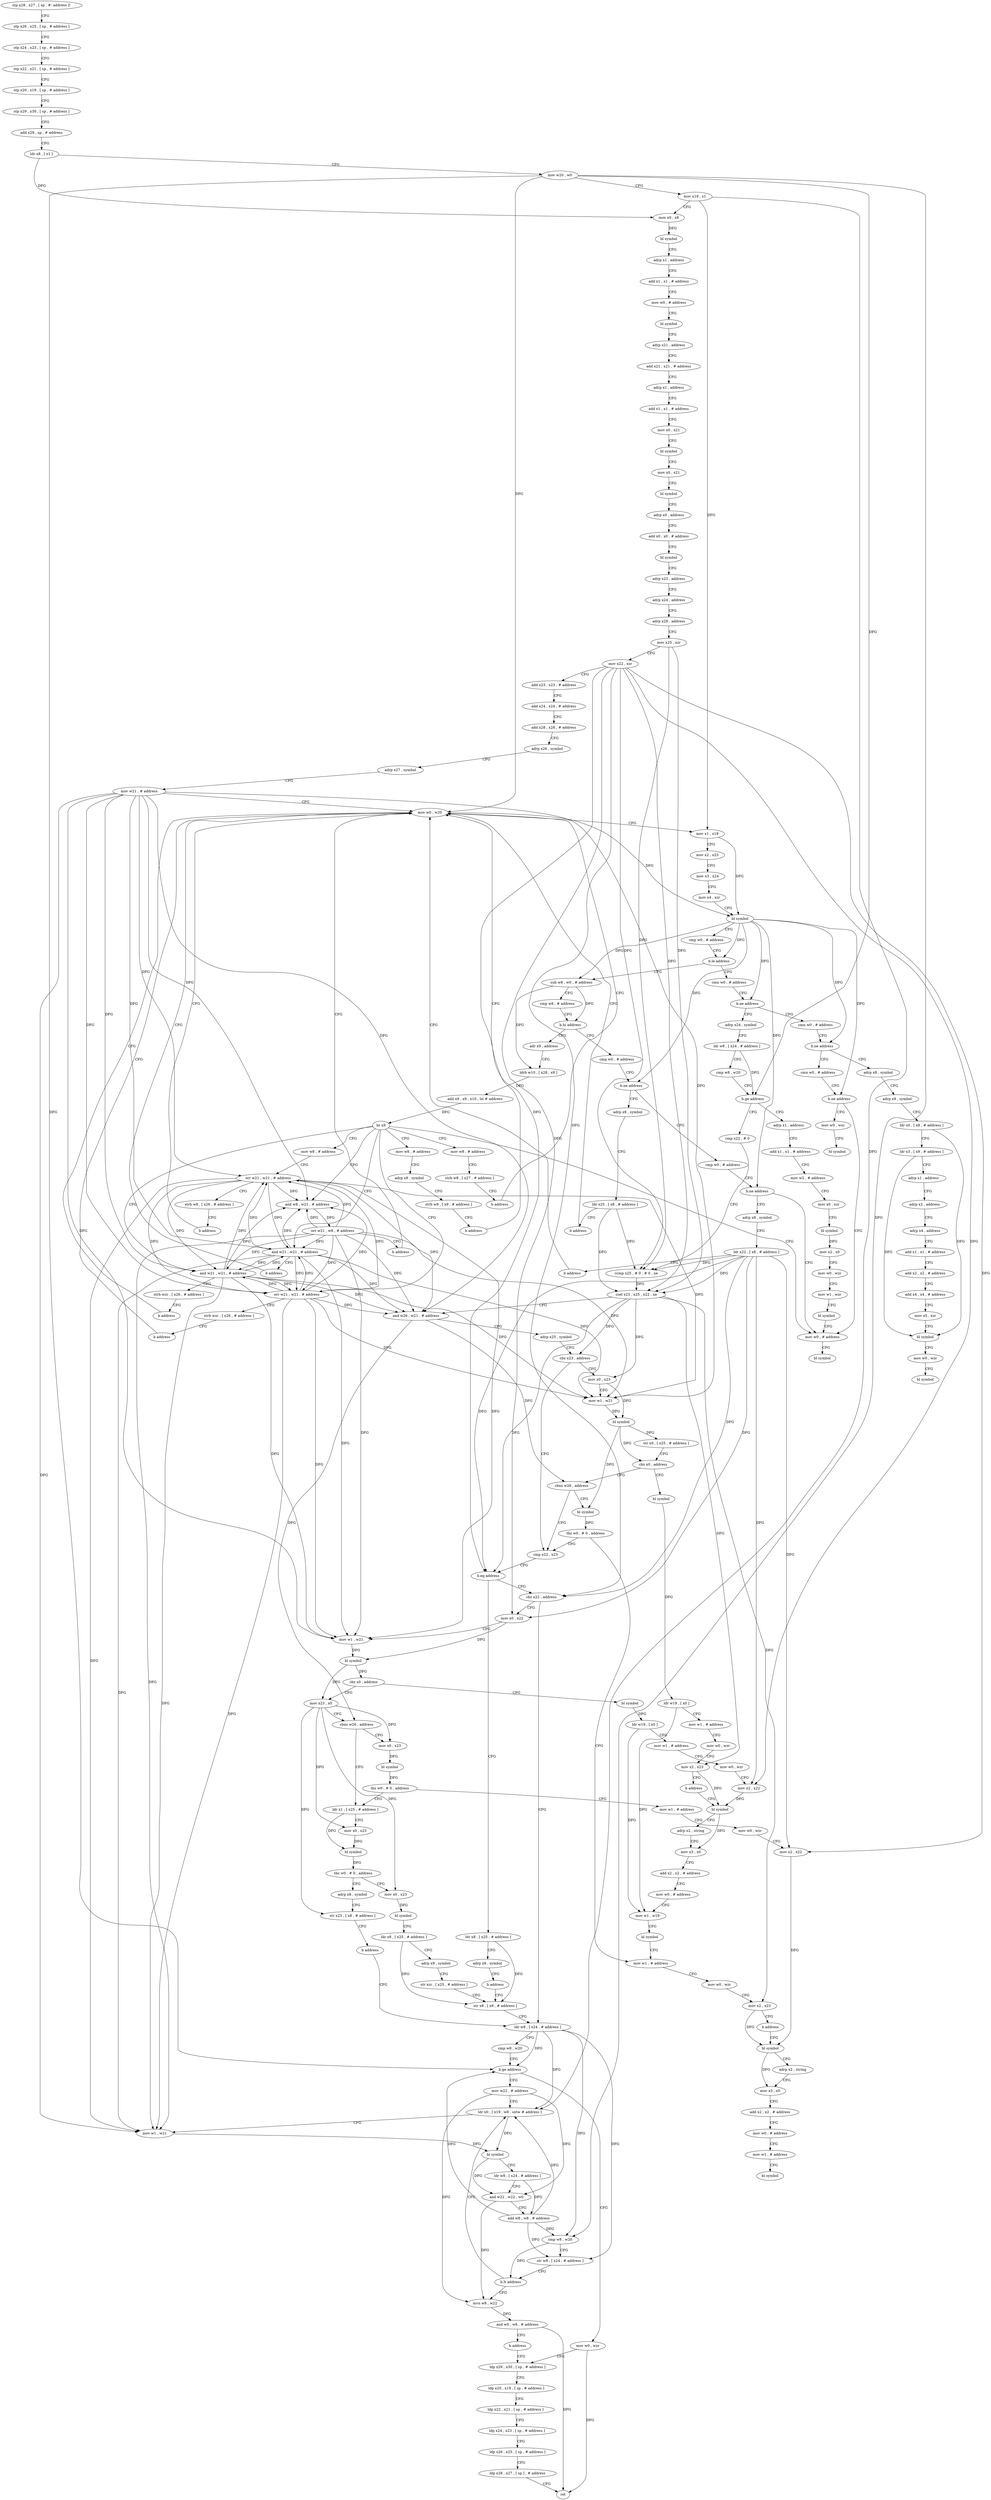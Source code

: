 digraph "func" {
"4201320" [label = "stp x28 , x27 , [ sp , #- address ]!" ]
"4201324" [label = "stp x26 , x25 , [ sp , # address ]" ]
"4201328" [label = "stp x24 , x23 , [ sp , # address ]" ]
"4201332" [label = "stp x22 , x21 , [ sp , # address ]" ]
"4201336" [label = "stp x20 , x19 , [ sp , # address ]" ]
"4201340" [label = "stp x29 , x30 , [ sp , # address ]" ]
"4201344" [label = "add x29 , sp , # address" ]
"4201348" [label = "ldr x8 , [ x1 ]" ]
"4201352" [label = "mov w20 , w0" ]
"4201356" [label = "mov x19 , x1" ]
"4201360" [label = "mov x0 , x8" ]
"4201364" [label = "bl symbol" ]
"4201368" [label = "adrp x1 , address" ]
"4201372" [label = "add x1 , x1 , # address" ]
"4201376" [label = "mov w0 , # address" ]
"4201380" [label = "bl symbol" ]
"4201384" [label = "adrp x21 , address" ]
"4201388" [label = "add x21 , x21 , # address" ]
"4201392" [label = "adrp x1 , address" ]
"4201396" [label = "add x1 , x1 , # address" ]
"4201400" [label = "mov x0 , x21" ]
"4201404" [label = "bl symbol" ]
"4201408" [label = "mov x0 , x21" ]
"4201412" [label = "bl symbol" ]
"4201416" [label = "adrp x0 , address" ]
"4201420" [label = "add x0 , x0 , # address" ]
"4201424" [label = "bl symbol" ]
"4201428" [label = "adrp x23 , address" ]
"4201432" [label = "adrp x24 , address" ]
"4201436" [label = "adrp x28 , address" ]
"4201440" [label = "mov x25 , xzr" ]
"4201444" [label = "mov x22 , xzr" ]
"4201448" [label = "add x23 , x23 , # address" ]
"4201452" [label = "add x24 , x24 , # address" ]
"4201456" [label = "add x28 , x28 , # address" ]
"4201460" [label = "adrp x26 , symbol" ]
"4201464" [label = "adrp x27 , symbol" ]
"4201468" [label = "mov w21 , # address" ]
"4201472" [label = "mov w0 , w20" ]
"4201660" [label = "cmn w0 , # address" ]
"4201664" [label = "b.ne address" ]
"4201948" [label = "cmn w0 , # address" ]
"4201668" [label = "adrp x24 , symbol" ]
"4201504" [label = "sub w8 , w0 , # address" ]
"4201508" [label = "cmp w8 , # address" ]
"4201512" [label = "b.hi address" ]
"4201548" [label = "cmp w0 , # address" ]
"4201516" [label = "adr x9 , address" ]
"4201952" [label = "b.ne address" ]
"4202012" [label = "cmn w0 , # address" ]
"4201956" [label = "adrp x8 , symbol" ]
"4201672" [label = "ldr w8 , [ x24 , # address ]" ]
"4201676" [label = "cmp w8 , w20" ]
"4201680" [label = "b.ge address" ]
"4202028" [label = "adrp x1 , address" ]
"4201684" [label = "cmp x22 , # 0" ]
"4201552" [label = "b.ne address" ]
"4201640" [label = "cmp w0 , # address" ]
"4201556" [label = "adrp x8 , symbol" ]
"4201520" [label = "ldrb w10 , [ x28 , x8 ]" ]
"4201524" [label = "add x9 , x9 , x10 , lsl # address" ]
"4201528" [label = "br x9" ]
"4201532" [label = "mov w8 , # address" ]
"4201568" [label = "and w8 , w21 , # address" ]
"4201580" [label = "and w21 , w21 , # address" ]
"4201588" [label = "and w21 , w21 , # address" ]
"4201600" [label = "orr w21 , w21 , # address" ]
"4201612" [label = "mov w8 , # address" ]
"4201628" [label = "mov w8 , # address" ]
"4202064" [label = "mov w0 , # address" ]
"4202016" [label = "b.ne address" ]
"4202020" [label = "mov w0 , wzr" ]
"4201960" [label = "adrp x9 , symbol" ]
"4201964" [label = "ldr x0 , [ x8 , # address ]" ]
"4201968" [label = "ldr x3 , [ x9 , # address ]" ]
"4201972" [label = "adrp x1 , address" ]
"4201976" [label = "adrp x2 , address" ]
"4201980" [label = "adrp x4 , address" ]
"4201984" [label = "add x1 , x1 , # address" ]
"4201988" [label = "add x2 , x2 , # address" ]
"4201992" [label = "add x4 , x4 , # address" ]
"4201996" [label = "mov x5 , xzr" ]
"4202000" [label = "bl symbol" ]
"4202004" [label = "mov w0 , wzr" ]
"4202008" [label = "bl symbol" ]
"4202032" [label = "add x1 , x1 , # address" ]
"4202036" [label = "mov w2 , # address" ]
"4202040" [label = "mov x0 , xzr" ]
"4202044" [label = "bl symbol" ]
"4202048" [label = "mov x2 , x0" ]
"4202052" [label = "mov w0 , wzr" ]
"4202056" [label = "mov w1 , wzr" ]
"4202060" [label = "bl symbol" ]
"4201688" [label = "ccmp x25 , # 0 , # 0 , ne" ]
"4201692" [label = "csel x23 , x25 , x22 , ne" ]
"4201696" [label = "and w26 , w21 , # address" ]
"4201700" [label = "adrp x25 , symbol" ]
"4201704" [label = "cbz x23 , address" ]
"4201740" [label = "cmp x22 , x23" ]
"4201708" [label = "mov x0 , x23" ]
"4201644" [label = "b.ne address" ]
"4201648" [label = "adrp x8 , symbol" ]
"4201560" [label = "ldr x25 , [ x8 , # address ]" ]
"4201564" [label = "b address" ]
"4201536" [label = "orr w21 , w21 , # address" ]
"4201540" [label = "strb w8 , [ x26 , # address ]" ]
"4201544" [label = "b address" ]
"4201572" [label = "orr w21 , w8 , # address" ]
"4201576" [label = "b address" ]
"4201584" [label = "b address" ]
"4201592" [label = "strb wzr , [ x26 , # address ]" ]
"4201596" [label = "b address" ]
"4201604" [label = "strb wzr , [ x26 , # address ]" ]
"4201608" [label = "b address" ]
"4201616" [label = "adrp x9 , symbol" ]
"4201620" [label = "strb w8 , [ x9 , # address ]" ]
"4201624" [label = "b address" ]
"4201632" [label = "strb w8 , [ x27 , # address ]" ]
"4201636" [label = "b address" ]
"4202068" [label = "bl symbol" ]
"4202024" [label = "bl symbol" ]
"4201744" [label = "b.eq address" ]
"4201816" [label = "ldr x8 , [ x25 , # address ]" ]
"4201748" [label = "cbz x22 , address" ]
"4201712" [label = "mov w1 , w21" ]
"4201716" [label = "bl symbol" ]
"4201720" [label = "str x0 , [ x25 , # address ]" ]
"4201724" [label = "cbz x0 , address" ]
"4202072" [label = "bl symbol" ]
"4201728" [label = "cbnz w26 , address" ]
"4201652" [label = "ldr x22 , [ x8 , # address ]" ]
"4201656" [label = "b address" ]
"4201476" [label = "mov x1 , x19" ]
"4201480" [label = "mov x2 , x23" ]
"4201484" [label = "mov x3 , x24" ]
"4201488" [label = "mov x4 , xzr" ]
"4201492" [label = "bl symbol" ]
"4201496" [label = "cmp w0 , # address" ]
"4201500" [label = "b.le address" ]
"4201820" [label = "adrp x9 , symbol" ]
"4201824" [label = "b address" ]
"4201848" [label = "str x8 , [ x9 , # address ]" ]
"4201852" [label = "ldr w8 , [ x24 , # address ]" ]
"4201752" [label = "mov x0 , x22" ]
"4202076" [label = "ldr w19 , [ x0 ]" ]
"4202080" [label = "mov w1 , # address" ]
"4202084" [label = "mov w0 , wzr" ]
"4202088" [label = "mov x2 , x23" ]
"4202092" [label = "b address" ]
"4202116" [label = "bl symbol" ]
"4201732" [label = "bl symbol" ]
"4201856" [label = "cmp w8 , w20" ]
"4201860" [label = "b.ge address" ]
"4201916" [label = "mov w0 , wzr" ]
"4201864" [label = "mov w22 , # address" ]
"4201756" [label = "mov w1 , w21" ]
"4201760" [label = "bl symbol" ]
"4201764" [label = "cbz x0 , address" ]
"4202096" [label = "bl symbol" ]
"4201768" [label = "mov x23 , x0" ]
"4202120" [label = "adrp x2 , string" ]
"4202124" [label = "mov x3 , x0" ]
"4202128" [label = "add x2 , x2 , # address" ]
"4202132" [label = "mov w0 , # address" ]
"4202136" [label = "mov w1 , w19" ]
"4202140" [label = "bl symbol" ]
"4202144" [label = "mov w1 , # address" ]
"4201736" [label = "tbz w0 , # 0 , address" ]
"4201920" [label = "ldp x29 , x30 , [ sp , # address ]" ]
"4201868" [label = "ldr x0 , [ x19 , w8 , sxtw # address ]" ]
"4202100" [label = "ldr w19 , [ x0 ]" ]
"4202104" [label = "mov w1 , # address" ]
"4202108" [label = "mov w0 , wzr" ]
"4202112" [label = "mov x2 , x22" ]
"4201772" [label = "cbnz w26 , address" ]
"4201788" [label = "ldr x1 , [ x25 , # address ]" ]
"4201776" [label = "mov x0 , x23" ]
"4202172" [label = "bl symbol" ]
"4202176" [label = "adrp x2 , string" ]
"4202180" [label = "mov x3 , x0" ]
"4202184" [label = "add x2 , x2 , # address" ]
"4202188" [label = "mov w0 , # address" ]
"4202192" [label = "mov w1 , # address" ]
"4202196" [label = "bl symbol" ]
"4202148" [label = "mov w0 , wzr" ]
"4202152" [label = "mov x2 , x23" ]
"4202156" [label = "b address" ]
"4201872" [label = "mov w1 , w21" ]
"4201876" [label = "bl symbol" ]
"4201880" [label = "ldr w8 , [ x24 , # address ]" ]
"4201884" [label = "and w22 , w22 , w0" ]
"4201888" [label = "add w8 , w8 , # address" ]
"4201892" [label = "cmp w8 , w20" ]
"4201896" [label = "str w8 , [ x24 , # address ]" ]
"4201900" [label = "b.lt address" ]
"4201904" [label = "mvn w8 , w22" ]
"4201908" [label = "and w0 , w8 , # address" ]
"4201912" [label = "b address" ]
"4201792" [label = "mov x0 , x23" ]
"4201796" [label = "bl symbol" ]
"4201800" [label = "tbz w0 , # 0 , address" ]
"4201828" [label = "mov x0 , x23" ]
"4201804" [label = "adrp x8 , symbol" ]
"4201780" [label = "bl symbol" ]
"4201784" [label = "tbz w0 , # 0 , address" ]
"4202160" [label = "mov w1 , # address" ]
"4201924" [label = "ldp x20 , x19 , [ sp , # address ]" ]
"4201928" [label = "ldp x22 , x21 , [ sp , # address ]" ]
"4201932" [label = "ldp x24 , x23 , [ sp , # address ]" ]
"4201936" [label = "ldp x26 , x25 , [ sp , # address ]" ]
"4201940" [label = "ldp x28 , x27 , [ sp ] , # address" ]
"4201944" [label = "ret" ]
"4201832" [label = "bl symbol" ]
"4201836" [label = "ldr x8 , [ x25 , # address ]" ]
"4201840" [label = "adrp x9 , symbol" ]
"4201844" [label = "str xzr , [ x25 , # address ]" ]
"4201808" [label = "str x23 , [ x8 , # address ]" ]
"4201812" [label = "b address" ]
"4202164" [label = "mov w0 , wzr" ]
"4202168" [label = "mov x2 , x22" ]
"4201320" -> "4201324" [ label = "CFG" ]
"4201324" -> "4201328" [ label = "CFG" ]
"4201328" -> "4201332" [ label = "CFG" ]
"4201332" -> "4201336" [ label = "CFG" ]
"4201336" -> "4201340" [ label = "CFG" ]
"4201340" -> "4201344" [ label = "CFG" ]
"4201344" -> "4201348" [ label = "CFG" ]
"4201348" -> "4201352" [ label = "CFG" ]
"4201348" -> "4201360" [ label = "DFG" ]
"4201352" -> "4201356" [ label = "CFG" ]
"4201352" -> "4201472" [ label = "DFG" ]
"4201352" -> "4201680" [ label = "DFG" ]
"4201352" -> "4201860" [ label = "DFG" ]
"4201352" -> "4201892" [ label = "DFG" ]
"4201356" -> "4201360" [ label = "CFG" ]
"4201356" -> "4201476" [ label = "DFG" ]
"4201356" -> "4201868" [ label = "DFG" ]
"4201360" -> "4201364" [ label = "DFG" ]
"4201364" -> "4201368" [ label = "CFG" ]
"4201368" -> "4201372" [ label = "CFG" ]
"4201372" -> "4201376" [ label = "CFG" ]
"4201376" -> "4201380" [ label = "CFG" ]
"4201380" -> "4201384" [ label = "CFG" ]
"4201384" -> "4201388" [ label = "CFG" ]
"4201388" -> "4201392" [ label = "CFG" ]
"4201392" -> "4201396" [ label = "CFG" ]
"4201396" -> "4201400" [ label = "CFG" ]
"4201400" -> "4201404" [ label = "CFG" ]
"4201404" -> "4201408" [ label = "CFG" ]
"4201408" -> "4201412" [ label = "CFG" ]
"4201412" -> "4201416" [ label = "CFG" ]
"4201416" -> "4201420" [ label = "CFG" ]
"4201420" -> "4201424" [ label = "CFG" ]
"4201424" -> "4201428" [ label = "CFG" ]
"4201428" -> "4201432" [ label = "CFG" ]
"4201432" -> "4201436" [ label = "CFG" ]
"4201436" -> "4201440" [ label = "CFG" ]
"4201440" -> "4201444" [ label = "CFG" ]
"4201440" -> "4201688" [ label = "DFG" ]
"4201440" -> "4201692" [ label = "DFG" ]
"4201444" -> "4201448" [ label = "CFG" ]
"4201444" -> "4201688" [ label = "DFG" ]
"4201444" -> "4201692" [ label = "DFG" ]
"4201444" -> "4201744" [ label = "DFG" ]
"4201444" -> "4201748" [ label = "DFG" ]
"4201444" -> "4201752" [ label = "DFG" ]
"4201444" -> "4202112" [ label = "DFG" ]
"4201444" -> "4202168" [ label = "DFG" ]
"4201448" -> "4201452" [ label = "CFG" ]
"4201452" -> "4201456" [ label = "CFG" ]
"4201456" -> "4201460" [ label = "CFG" ]
"4201460" -> "4201464" [ label = "CFG" ]
"4201464" -> "4201468" [ label = "CFG" ]
"4201468" -> "4201472" [ label = "CFG" ]
"4201468" -> "4201536" [ label = "DFG" ]
"4201468" -> "4201568" [ label = "DFG" ]
"4201468" -> "4201580" [ label = "DFG" ]
"4201468" -> "4201588" [ label = "DFG" ]
"4201468" -> "4201600" [ label = "DFG" ]
"4201468" -> "4201696" [ label = "DFG" ]
"4201468" -> "4201712" [ label = "DFG" ]
"4201468" -> "4201756" [ label = "DFG" ]
"4201468" -> "4201872" [ label = "DFG" ]
"4201472" -> "4201476" [ label = "CFG" ]
"4201472" -> "4201492" [ label = "DFG" ]
"4201660" -> "4201664" [ label = "CFG" ]
"4201664" -> "4201948" [ label = "CFG" ]
"4201664" -> "4201668" [ label = "CFG" ]
"4201948" -> "4201952" [ label = "CFG" ]
"4201668" -> "4201672" [ label = "CFG" ]
"4201504" -> "4201508" [ label = "CFG" ]
"4201504" -> "4201512" [ label = "DFG" ]
"4201504" -> "4201520" [ label = "DFG" ]
"4201508" -> "4201512" [ label = "CFG" ]
"4201512" -> "4201548" [ label = "CFG" ]
"4201512" -> "4201516" [ label = "CFG" ]
"4201548" -> "4201552" [ label = "CFG" ]
"4201516" -> "4201520" [ label = "CFG" ]
"4201952" -> "4202012" [ label = "CFG" ]
"4201952" -> "4201956" [ label = "CFG" ]
"4202012" -> "4202016" [ label = "CFG" ]
"4201956" -> "4201960" [ label = "CFG" ]
"4201672" -> "4201676" [ label = "CFG" ]
"4201672" -> "4201680" [ label = "DFG" ]
"4201676" -> "4201680" [ label = "CFG" ]
"4201680" -> "4202028" [ label = "CFG" ]
"4201680" -> "4201684" [ label = "CFG" ]
"4202028" -> "4202032" [ label = "CFG" ]
"4201684" -> "4201688" [ label = "CFG" ]
"4201552" -> "4201640" [ label = "CFG" ]
"4201552" -> "4201556" [ label = "CFG" ]
"4201640" -> "4201644" [ label = "CFG" ]
"4201556" -> "4201560" [ label = "CFG" ]
"4201520" -> "4201524" [ label = "DFG" ]
"4201524" -> "4201528" [ label = "DFG" ]
"4201528" -> "4201532" [ label = "CFG" ]
"4201528" -> "4201568" [ label = "CFG" ]
"4201528" -> "4201580" [ label = "CFG" ]
"4201528" -> "4201588" [ label = "CFG" ]
"4201528" -> "4201600" [ label = "CFG" ]
"4201528" -> "4201612" [ label = "CFG" ]
"4201528" -> "4201628" [ label = "CFG" ]
"4201528" -> "4202064" [ label = "CFG" ]
"4201532" -> "4201536" [ label = "CFG" ]
"4201568" -> "4201572" [ label = "DFG" ]
"4201580" -> "4201584" [ label = "CFG" ]
"4201580" -> "4201536" [ label = "DFG" ]
"4201580" -> "4201568" [ label = "DFG" ]
"4201580" -> "4201588" [ label = "DFG" ]
"4201580" -> "4201600" [ label = "DFG" ]
"4201580" -> "4201696" [ label = "DFG" ]
"4201580" -> "4201712" [ label = "DFG" ]
"4201580" -> "4201756" [ label = "DFG" ]
"4201580" -> "4201872" [ label = "DFG" ]
"4201588" -> "4201592" [ label = "CFG" ]
"4201588" -> "4201536" [ label = "DFG" ]
"4201588" -> "4201568" [ label = "DFG" ]
"4201588" -> "4201580" [ label = "DFG" ]
"4201588" -> "4201600" [ label = "DFG" ]
"4201588" -> "4201696" [ label = "DFG" ]
"4201588" -> "4201712" [ label = "DFG" ]
"4201588" -> "4201756" [ label = "DFG" ]
"4201588" -> "4201872" [ label = "DFG" ]
"4201600" -> "4201604" [ label = "CFG" ]
"4201600" -> "4201536" [ label = "DFG" ]
"4201600" -> "4201568" [ label = "DFG" ]
"4201600" -> "4201580" [ label = "DFG" ]
"4201600" -> "4201588" [ label = "DFG" ]
"4201600" -> "4201696" [ label = "DFG" ]
"4201600" -> "4201712" [ label = "DFG" ]
"4201600" -> "4201756" [ label = "DFG" ]
"4201600" -> "4201872" [ label = "DFG" ]
"4201612" -> "4201616" [ label = "CFG" ]
"4201628" -> "4201632" [ label = "CFG" ]
"4202064" -> "4202068" [ label = "CFG" ]
"4202016" -> "4202064" [ label = "CFG" ]
"4202016" -> "4202020" [ label = "CFG" ]
"4202020" -> "4202024" [ label = "CFG" ]
"4201960" -> "4201964" [ label = "CFG" ]
"4201964" -> "4201968" [ label = "CFG" ]
"4201964" -> "4202000" [ label = "DFG" ]
"4201968" -> "4201972" [ label = "CFG" ]
"4201968" -> "4202000" [ label = "DFG" ]
"4201972" -> "4201976" [ label = "CFG" ]
"4201976" -> "4201980" [ label = "CFG" ]
"4201980" -> "4201984" [ label = "CFG" ]
"4201984" -> "4201988" [ label = "CFG" ]
"4201988" -> "4201992" [ label = "CFG" ]
"4201992" -> "4201996" [ label = "CFG" ]
"4201996" -> "4202000" [ label = "CFG" ]
"4202000" -> "4202004" [ label = "CFG" ]
"4202004" -> "4202008" [ label = "CFG" ]
"4202032" -> "4202036" [ label = "CFG" ]
"4202036" -> "4202040" [ label = "CFG" ]
"4202040" -> "4202044" [ label = "CFG" ]
"4202044" -> "4202048" [ label = "DFG" ]
"4202048" -> "4202052" [ label = "CFG" ]
"4202052" -> "4202056" [ label = "CFG" ]
"4202056" -> "4202060" [ label = "CFG" ]
"4202060" -> "4202064" [ label = "CFG" ]
"4201688" -> "4201692" [ label = "DFG" ]
"4201692" -> "4201696" [ label = "CFG" ]
"4201692" -> "4201704" [ label = "DFG" ]
"4201692" -> "4201744" [ label = "DFG" ]
"4201692" -> "4201708" [ label = "DFG" ]
"4201692" -> "4202088" [ label = "DFG" ]
"4201692" -> "4202152" [ label = "DFG" ]
"4201696" -> "4201700" [ label = "CFG" ]
"4201696" -> "4201728" [ label = "DFG" ]
"4201696" -> "4201772" [ label = "DFG" ]
"4201700" -> "4201704" [ label = "CFG" ]
"4201704" -> "4201740" [ label = "CFG" ]
"4201704" -> "4201708" [ label = "CFG" ]
"4201740" -> "4201744" [ label = "CFG" ]
"4201708" -> "4201712" [ label = "CFG" ]
"4201708" -> "4201716" [ label = "DFG" ]
"4201644" -> "4202064" [ label = "CFG" ]
"4201644" -> "4201648" [ label = "CFG" ]
"4201648" -> "4201652" [ label = "CFG" ]
"4201560" -> "4201564" [ label = "CFG" ]
"4201560" -> "4201688" [ label = "DFG" ]
"4201560" -> "4201692" [ label = "DFG" ]
"4201564" -> "4201472" [ label = "CFG" ]
"4201536" -> "4201540" [ label = "CFG" ]
"4201536" -> "4201568" [ label = "DFG" ]
"4201536" -> "4201580" [ label = "DFG" ]
"4201536" -> "4201588" [ label = "DFG" ]
"4201536" -> "4201600" [ label = "DFG" ]
"4201536" -> "4201696" [ label = "DFG" ]
"4201536" -> "4201712" [ label = "DFG" ]
"4201536" -> "4201756" [ label = "DFG" ]
"4201536" -> "4201872" [ label = "DFG" ]
"4201540" -> "4201544" [ label = "CFG" ]
"4201544" -> "4201472" [ label = "CFG" ]
"4201572" -> "4201576" [ label = "CFG" ]
"4201572" -> "4201536" [ label = "DFG" ]
"4201572" -> "4201568" [ label = "DFG" ]
"4201572" -> "4201580" [ label = "DFG" ]
"4201572" -> "4201588" [ label = "DFG" ]
"4201572" -> "4201600" [ label = "DFG" ]
"4201572" -> "4201696" [ label = "DFG" ]
"4201572" -> "4201712" [ label = "DFG" ]
"4201572" -> "4201756" [ label = "DFG" ]
"4201572" -> "4201872" [ label = "DFG" ]
"4201576" -> "4201472" [ label = "CFG" ]
"4201584" -> "4201472" [ label = "CFG" ]
"4201592" -> "4201596" [ label = "CFG" ]
"4201596" -> "4201472" [ label = "CFG" ]
"4201604" -> "4201608" [ label = "CFG" ]
"4201608" -> "4201472" [ label = "CFG" ]
"4201616" -> "4201620" [ label = "CFG" ]
"4201620" -> "4201624" [ label = "CFG" ]
"4201624" -> "4201472" [ label = "CFG" ]
"4201632" -> "4201636" [ label = "CFG" ]
"4201636" -> "4201472" [ label = "CFG" ]
"4201744" -> "4201816" [ label = "CFG" ]
"4201744" -> "4201748" [ label = "CFG" ]
"4201816" -> "4201820" [ label = "CFG" ]
"4201816" -> "4201848" [ label = "DFG" ]
"4201748" -> "4201852" [ label = "CFG" ]
"4201748" -> "4201752" [ label = "CFG" ]
"4201712" -> "4201716" [ label = "DFG" ]
"4201716" -> "4201720" [ label = "DFG" ]
"4201716" -> "4201724" [ label = "DFG" ]
"4201716" -> "4201732" [ label = "DFG" ]
"4201720" -> "4201724" [ label = "CFG" ]
"4201724" -> "4202072" [ label = "CFG" ]
"4201724" -> "4201728" [ label = "CFG" ]
"4202072" -> "4202076" [ label = "DFG" ]
"4201728" -> "4201740" [ label = "CFG" ]
"4201728" -> "4201732" [ label = "CFG" ]
"4201652" -> "4201656" [ label = "CFG" ]
"4201652" -> "4201688" [ label = "DFG" ]
"4201652" -> "4201692" [ label = "DFG" ]
"4201652" -> "4201744" [ label = "DFG" ]
"4201652" -> "4201748" [ label = "DFG" ]
"4201652" -> "4201752" [ label = "DFG" ]
"4201652" -> "4202112" [ label = "DFG" ]
"4201652" -> "4202168" [ label = "DFG" ]
"4201656" -> "4201472" [ label = "CFG" ]
"4201476" -> "4201480" [ label = "CFG" ]
"4201476" -> "4201492" [ label = "DFG" ]
"4201480" -> "4201484" [ label = "CFG" ]
"4201484" -> "4201488" [ label = "CFG" ]
"4201488" -> "4201492" [ label = "CFG" ]
"4201492" -> "4201496" [ label = "CFG" ]
"4201492" -> "4201500" [ label = "DFG" ]
"4201492" -> "4201664" [ label = "DFG" ]
"4201492" -> "4201504" [ label = "DFG" ]
"4201492" -> "4201952" [ label = "DFG" ]
"4201492" -> "4201552" [ label = "DFG" ]
"4201492" -> "4202016" [ label = "DFG" ]
"4201492" -> "4201644" [ label = "DFG" ]
"4201496" -> "4201500" [ label = "CFG" ]
"4201500" -> "4201660" [ label = "CFG" ]
"4201500" -> "4201504" [ label = "CFG" ]
"4201820" -> "4201824" [ label = "CFG" ]
"4201824" -> "4201848" [ label = "CFG" ]
"4201848" -> "4201852" [ label = "CFG" ]
"4201852" -> "4201856" [ label = "CFG" ]
"4201852" -> "4201860" [ label = "DFG" ]
"4201852" -> "4201868" [ label = "DFG" ]
"4201852" -> "4201892" [ label = "DFG" ]
"4201852" -> "4201896" [ label = "DFG" ]
"4201752" -> "4201756" [ label = "CFG" ]
"4201752" -> "4201760" [ label = "DFG" ]
"4202076" -> "4202080" [ label = "CFG" ]
"4202076" -> "4202136" [ label = "DFG" ]
"4202080" -> "4202084" [ label = "CFG" ]
"4202084" -> "4202088" [ label = "CFG" ]
"4202088" -> "4202092" [ label = "CFG" ]
"4202088" -> "4202116" [ label = "DFG" ]
"4202092" -> "4202116" [ label = "CFG" ]
"4202116" -> "4202120" [ label = "CFG" ]
"4202116" -> "4202124" [ label = "DFG" ]
"4201732" -> "4201736" [ label = "DFG" ]
"4201856" -> "4201860" [ label = "CFG" ]
"4201860" -> "4201916" [ label = "CFG" ]
"4201860" -> "4201864" [ label = "CFG" ]
"4201916" -> "4201920" [ label = "CFG" ]
"4201916" -> "4201944" [ label = "DFG" ]
"4201864" -> "4201868" [ label = "CFG" ]
"4201864" -> "4201884" [ label = "DFG" ]
"4201864" -> "4201904" [ label = "DFG" ]
"4201756" -> "4201760" [ label = "DFG" ]
"4201760" -> "4201764" [ label = "DFG" ]
"4201760" -> "4201768" [ label = "DFG" ]
"4201764" -> "4202096" [ label = "CFG" ]
"4201764" -> "4201768" [ label = "CFG" ]
"4202096" -> "4202100" [ label = "DFG" ]
"4201768" -> "4201772" [ label = "CFG" ]
"4201768" -> "4201792" [ label = "DFG" ]
"4201768" -> "4201776" [ label = "DFG" ]
"4201768" -> "4201828" [ label = "DFG" ]
"4201768" -> "4201808" [ label = "DFG" ]
"4202120" -> "4202124" [ label = "CFG" ]
"4202124" -> "4202128" [ label = "CFG" ]
"4202128" -> "4202132" [ label = "CFG" ]
"4202132" -> "4202136" [ label = "CFG" ]
"4202136" -> "4202140" [ label = "CFG" ]
"4202140" -> "4202144" [ label = "CFG" ]
"4202144" -> "4202148" [ label = "CFG" ]
"4201736" -> "4202144" [ label = "CFG" ]
"4201736" -> "4201740" [ label = "CFG" ]
"4201920" -> "4201924" [ label = "CFG" ]
"4201868" -> "4201872" [ label = "CFG" ]
"4201868" -> "4201876" [ label = "DFG" ]
"4202100" -> "4202104" [ label = "CFG" ]
"4202100" -> "4202136" [ label = "DFG" ]
"4202104" -> "4202108" [ label = "CFG" ]
"4202108" -> "4202112" [ label = "CFG" ]
"4202112" -> "4202116" [ label = "DFG" ]
"4201772" -> "4201788" [ label = "CFG" ]
"4201772" -> "4201776" [ label = "CFG" ]
"4201788" -> "4201792" [ label = "CFG" ]
"4201788" -> "4201796" [ label = "DFG" ]
"4201776" -> "4201780" [ label = "DFG" ]
"4202172" -> "4202176" [ label = "CFG" ]
"4202172" -> "4202180" [ label = "DFG" ]
"4202176" -> "4202180" [ label = "CFG" ]
"4202180" -> "4202184" [ label = "CFG" ]
"4202184" -> "4202188" [ label = "CFG" ]
"4202188" -> "4202192" [ label = "CFG" ]
"4202192" -> "4202196" [ label = "CFG" ]
"4202148" -> "4202152" [ label = "CFG" ]
"4202152" -> "4202156" [ label = "CFG" ]
"4202152" -> "4202172" [ label = "DFG" ]
"4202156" -> "4202172" [ label = "CFG" ]
"4201872" -> "4201876" [ label = "DFG" ]
"4201876" -> "4201880" [ label = "CFG" ]
"4201876" -> "4201884" [ label = "DFG" ]
"4201880" -> "4201884" [ label = "CFG" ]
"4201880" -> "4201888" [ label = "DFG" ]
"4201884" -> "4201888" [ label = "CFG" ]
"4201884" -> "4201904" [ label = "DFG" ]
"4201888" -> "4201892" [ label = "DFG" ]
"4201888" -> "4201868" [ label = "DFG" ]
"4201888" -> "4201860" [ label = "DFG" ]
"4201888" -> "4201896" [ label = "DFG" ]
"4201892" -> "4201896" [ label = "CFG" ]
"4201892" -> "4201900" [ label = "DFG" ]
"4201896" -> "4201900" [ label = "CFG" ]
"4201900" -> "4201868" [ label = "CFG" ]
"4201900" -> "4201904" [ label = "CFG" ]
"4201904" -> "4201908" [ label = "DFG" ]
"4201908" -> "4201912" [ label = "CFG" ]
"4201908" -> "4201944" [ label = "DFG" ]
"4201912" -> "4201920" [ label = "CFG" ]
"4201792" -> "4201796" [ label = "DFG" ]
"4201796" -> "4201800" [ label = "DFG" ]
"4201800" -> "4201828" [ label = "CFG" ]
"4201800" -> "4201804" [ label = "CFG" ]
"4201828" -> "4201832" [ label = "DFG" ]
"4201804" -> "4201808" [ label = "CFG" ]
"4201780" -> "4201784" [ label = "DFG" ]
"4201784" -> "4202160" [ label = "CFG" ]
"4201784" -> "4201788" [ label = "CFG" ]
"4202160" -> "4202164" [ label = "CFG" ]
"4201924" -> "4201928" [ label = "CFG" ]
"4201928" -> "4201932" [ label = "CFG" ]
"4201932" -> "4201936" [ label = "CFG" ]
"4201936" -> "4201940" [ label = "CFG" ]
"4201940" -> "4201944" [ label = "CFG" ]
"4201832" -> "4201836" [ label = "CFG" ]
"4201836" -> "4201840" [ label = "CFG" ]
"4201836" -> "4201848" [ label = "DFG" ]
"4201840" -> "4201844" [ label = "CFG" ]
"4201844" -> "4201848" [ label = "CFG" ]
"4201808" -> "4201812" [ label = "CFG" ]
"4201812" -> "4201852" [ label = "CFG" ]
"4202164" -> "4202168" [ label = "CFG" ]
"4202168" -> "4202172" [ label = "DFG" ]
}
